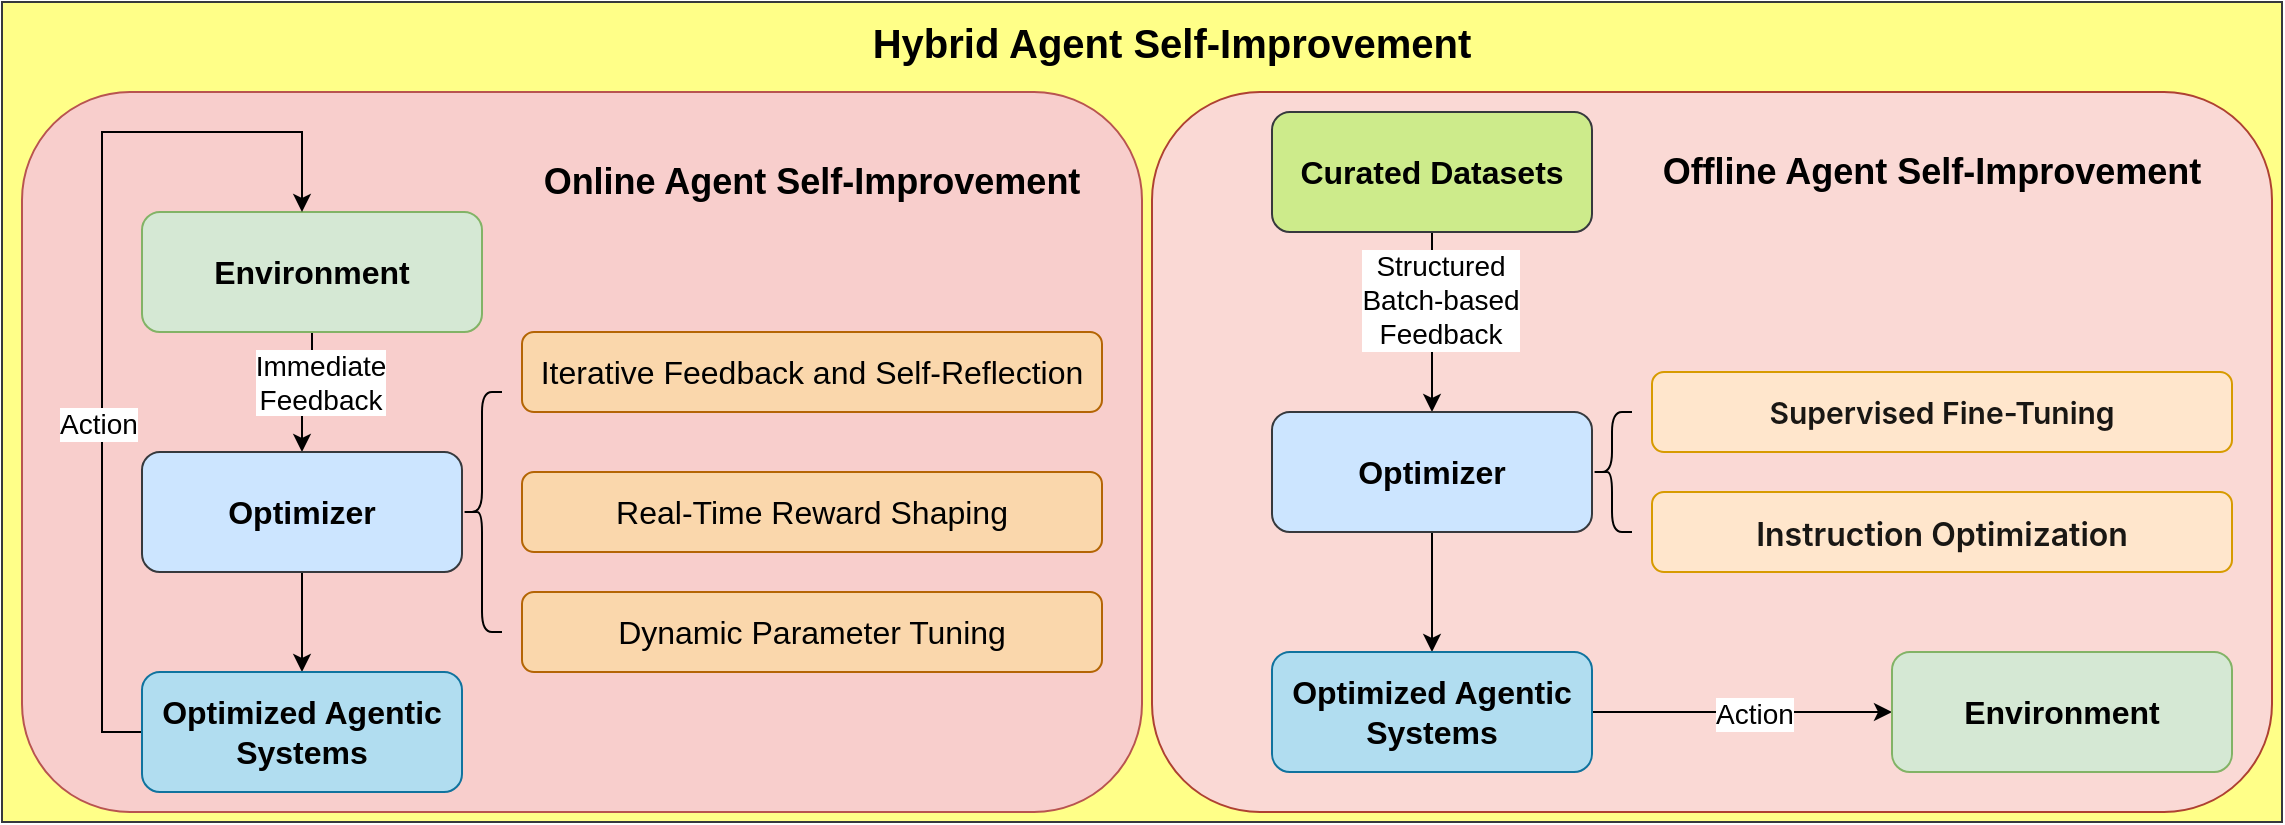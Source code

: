 <mxfile version="26.2.12">
  <diagram name="第 1 页" id="2U2U5Sxn9VDsItHnNJPD">
    <mxGraphModel dx="1300" dy="755" grid="1" gridSize="10" guides="1" tooltips="1" connect="1" arrows="1" fold="1" page="1" pageScale="1" pageWidth="2339" pageHeight="3300" math="0" shadow="0">
      <root>
        <mxCell id="0" />
        <mxCell id="1" parent="0" />
        <mxCell id="G4OmKr7_ZskJaEu8Mqmr-35" value="" style="rounded=0;whiteSpace=wrap;html=1;fillColor=#ffff88;strokeColor=#36393d;" vertex="1" parent="1">
          <mxGeometry x="260" y="105" width="1140" height="410" as="geometry" />
        </mxCell>
        <mxCell id="G4OmKr7_ZskJaEu8Mqmr-32" value="" style="rounded=1;whiteSpace=wrap;html=1;fillColor=#fad9d5;strokeColor=#ae4132;" vertex="1" parent="1">
          <mxGeometry x="835" y="150" width="560" height="360" as="geometry" />
        </mxCell>
        <mxCell id="G4OmKr7_ZskJaEu8Mqmr-31" value="" style="rounded=1;whiteSpace=wrap;html=1;fillColor=#f8cecc;strokeColor=#b85450;" vertex="1" parent="1">
          <mxGeometry x="270" y="150" width="560" height="360" as="geometry" />
        </mxCell>
        <mxCell id="G4OmKr7_ZskJaEu8Mqmr-3" value="" style="edgeStyle=orthogonalEdgeStyle;rounded=0;orthogonalLoop=1;jettySize=auto;html=1;" edge="1" parent="1" source="G4OmKr7_ZskJaEu8Mqmr-1" target="G4OmKr7_ZskJaEu8Mqmr-2">
          <mxGeometry relative="1" as="geometry" />
        </mxCell>
        <mxCell id="G4OmKr7_ZskJaEu8Mqmr-13" value="&lt;font style=&quot;font-size: 14px;&quot;&gt;Immediate&lt;/font&gt;&lt;div&gt;&lt;font style=&quot;font-size: 14px;&quot;&gt;Feedback&lt;/font&gt;&lt;/div&gt;" style="edgeLabel;html=1;align=center;verticalAlign=middle;resizable=0;points=[];" vertex="1" connectable="0" parent="G4OmKr7_ZskJaEu8Mqmr-3">
          <mxGeometry x="-0.25" y="4" relative="1" as="geometry">
            <mxPoint as="offset" />
          </mxGeometry>
        </mxCell>
        <mxCell id="G4OmKr7_ZskJaEu8Mqmr-1" value="&lt;font style=&quot;font-size: 16px;&quot;&gt;&lt;b&gt;Environment&lt;/b&gt;&lt;/font&gt;" style="rounded=1;whiteSpace=wrap;html=1;fillColor=#d5e8d4;strokeColor=#82b366;" vertex="1" parent="1">
          <mxGeometry x="330" y="210" width="170" height="60" as="geometry" />
        </mxCell>
        <mxCell id="G4OmKr7_ZskJaEu8Mqmr-5" value="" style="edgeStyle=orthogonalEdgeStyle;rounded=0;orthogonalLoop=1;jettySize=auto;html=1;" edge="1" parent="1" source="G4OmKr7_ZskJaEu8Mqmr-2" target="G4OmKr7_ZskJaEu8Mqmr-4">
          <mxGeometry relative="1" as="geometry" />
        </mxCell>
        <mxCell id="G4OmKr7_ZskJaEu8Mqmr-2" value="&lt;font style=&quot;font-size: 16px;&quot;&gt;&lt;b&gt;Optimizer&lt;/b&gt;&lt;/font&gt;" style="rounded=1;whiteSpace=wrap;html=1;fillColor=#cce5ff;strokeColor=#36393d;" vertex="1" parent="1">
          <mxGeometry x="330" y="330" width="160" height="60" as="geometry" />
        </mxCell>
        <mxCell id="G4OmKr7_ZskJaEu8Mqmr-12" value="" style="edgeStyle=orthogonalEdgeStyle;rounded=0;orthogonalLoop=1;jettySize=auto;html=1;" edge="1" parent="1">
          <mxGeometry relative="1" as="geometry">
            <mxPoint x="340" y="470" as="sourcePoint" />
            <mxPoint x="410" y="210" as="targetPoint" />
            <Array as="points">
              <mxPoint x="310" y="470" />
              <mxPoint x="310" y="170" />
              <mxPoint x="410" y="170" />
            </Array>
          </mxGeometry>
        </mxCell>
        <mxCell id="G4OmKr7_ZskJaEu8Mqmr-14" value="&lt;font style=&quot;font-size: 14px;&quot;&gt;Action&lt;/font&gt;" style="edgeLabel;html=1;align=center;verticalAlign=middle;resizable=0;points=[];" vertex="1" connectable="0" parent="G4OmKr7_ZskJaEu8Mqmr-12">
          <mxGeometry x="-0.217" y="2" relative="1" as="geometry">
            <mxPoint as="offset" />
          </mxGeometry>
        </mxCell>
        <mxCell id="G4OmKr7_ZskJaEu8Mqmr-4" value="&lt;font style=&quot;font-size: 16px;&quot;&gt;&lt;b&gt;Optimized Agentic&lt;/b&gt;&lt;/font&gt;&lt;div&gt;&lt;font style=&quot;font-size: 16px;&quot;&gt;&lt;b&gt;Systems&lt;/b&gt;&lt;/font&gt;&lt;/div&gt;" style="rounded=1;whiteSpace=wrap;html=1;fillColor=#b1ddf0;strokeColor=#10739e;" vertex="1" parent="1">
          <mxGeometry x="330" y="440" width="160" height="60" as="geometry" />
        </mxCell>
        <mxCell id="G4OmKr7_ZskJaEu8Mqmr-6" value="" style="shape=curlyBracket;whiteSpace=wrap;html=1;rounded=1;labelPosition=left;verticalLabelPosition=middle;align=right;verticalAlign=middle;" vertex="1" parent="1">
          <mxGeometry x="490" y="300" width="20" height="120" as="geometry" />
        </mxCell>
        <mxCell id="G4OmKr7_ZskJaEu8Mqmr-7" value="&lt;p style=&quot;margin: 0px; font-variant-numeric: normal; font-variant-east-asian: normal; font-variant-alternates: normal; font-size-adjust: none; font-kerning: auto; font-optical-sizing: auto; font-feature-settings: normal; font-variation-settings: normal; font-variant-position: normal; font-variant-emoji: normal; font-stretch: normal; line-height: normal; text-align: start;&quot; class=&quot;p1&quot;&gt;&lt;font style=&quot;font-size: 16px;&quot;&gt;Iterative Feedback and Self-Reflection&lt;/font&gt;&lt;/p&gt;" style="rounded=1;whiteSpace=wrap;html=1;fillColor=#fad7ac;strokeColor=#b46504;" vertex="1" parent="1">
          <mxGeometry x="520" y="270" width="290" height="40" as="geometry" />
        </mxCell>
        <mxCell id="G4OmKr7_ZskJaEu8Mqmr-9" value="&lt;p style=&quot;margin: 0px; font-variant-numeric: normal; font-variant-east-asian: normal; font-variant-alternates: normal; font-size-adjust: none; font-kerning: auto; font-optical-sizing: auto; font-feature-settings: normal; font-variation-settings: normal; font-variant-position: normal; font-variant-emoji: normal; font-stretch: normal; line-height: normal; text-align: start;&quot; class=&quot;p1&quot;&gt;&lt;font style=&quot;font-size: 16px;&quot;&gt;Real-Time Reward Shaping&lt;/font&gt;&lt;/p&gt;" style="rounded=1;whiteSpace=wrap;html=1;fillColor=#fad7ac;strokeColor=#b46504;" vertex="1" parent="1">
          <mxGeometry x="520" y="340" width="290" height="40" as="geometry" />
        </mxCell>
        <mxCell id="G4OmKr7_ZskJaEu8Mqmr-10" value="&lt;p style=&quot;margin: 0px; font-variant-numeric: normal; font-variant-east-asian: normal; font-variant-alternates: normal; font-size-adjust: none; font-kerning: auto; font-optical-sizing: auto; font-feature-settings: normal; font-variation-settings: normal; font-variant-position: normal; font-variant-emoji: normal; font-stretch: normal; line-height: normal; text-align: start;&quot; class=&quot;p1&quot;&gt;&lt;font style=&quot;font-size: 16px;&quot;&gt;Dynamic Parameter Tuning&lt;/font&gt;&lt;/p&gt;" style="rounded=1;whiteSpace=wrap;html=1;fillColor=#fad7ac;strokeColor=#b46504;" vertex="1" parent="1">
          <mxGeometry x="520" y="400" width="290" height="40" as="geometry" />
        </mxCell>
        <mxCell id="G4OmKr7_ZskJaEu8Mqmr-15" value="" style="edgeStyle=orthogonalEdgeStyle;rounded=0;orthogonalLoop=1;jettySize=auto;html=1;" edge="1" parent="1" source="G4OmKr7_ZskJaEu8Mqmr-17" target="G4OmKr7_ZskJaEu8Mqmr-19">
          <mxGeometry relative="1" as="geometry" />
        </mxCell>
        <mxCell id="G4OmKr7_ZskJaEu8Mqmr-16" value="&lt;span style=&quot;font-size: 14px;&quot;&gt;Structured&lt;/span&gt;&lt;div&gt;&lt;span style=&quot;font-size: 14px;&quot;&gt;Batch-based&lt;/span&gt;&lt;/div&gt;&lt;div&gt;&lt;span style=&quot;font-size: 14px;&quot;&gt;Feedback&lt;/span&gt;&lt;/div&gt;" style="edgeLabel;html=1;align=center;verticalAlign=middle;resizable=0;points=[];" vertex="1" connectable="0" parent="G4OmKr7_ZskJaEu8Mqmr-15">
          <mxGeometry x="-0.25" y="4" relative="1" as="geometry">
            <mxPoint as="offset" />
          </mxGeometry>
        </mxCell>
        <mxCell id="G4OmKr7_ZskJaEu8Mqmr-17" value="&lt;font style=&quot;font-size: 16px;&quot;&gt;&lt;b&gt;Curated Datasets&lt;/b&gt;&lt;/font&gt;" style="rounded=1;whiteSpace=wrap;html=1;fillColor=#cdeb8b;strokeColor=#36393d;" vertex="1" parent="1">
          <mxGeometry x="895" y="160" width="160" height="60" as="geometry" />
        </mxCell>
        <mxCell id="G4OmKr7_ZskJaEu8Mqmr-18" value="" style="edgeStyle=orthogonalEdgeStyle;rounded=0;orthogonalLoop=1;jettySize=auto;html=1;" edge="1" parent="1" source="G4OmKr7_ZskJaEu8Mqmr-19" target="G4OmKr7_ZskJaEu8Mqmr-22">
          <mxGeometry relative="1" as="geometry" />
        </mxCell>
        <mxCell id="G4OmKr7_ZskJaEu8Mqmr-19" value="&lt;font style=&quot;font-size: 16px;&quot;&gt;&lt;b&gt;Optimizer&lt;/b&gt;&lt;/font&gt;" style="rounded=1;whiteSpace=wrap;html=1;fillColor=#cce5ff;strokeColor=#36393d;" vertex="1" parent="1">
          <mxGeometry x="895" y="310" width="160" height="60" as="geometry" />
        </mxCell>
        <mxCell id="G4OmKr7_ZskJaEu8Mqmr-29" value="" style="edgeStyle=orthogonalEdgeStyle;rounded=0;orthogonalLoop=1;jettySize=auto;html=1;" edge="1" parent="1" source="G4OmKr7_ZskJaEu8Mqmr-22">
          <mxGeometry relative="1" as="geometry">
            <mxPoint x="1205" y="460" as="targetPoint" />
          </mxGeometry>
        </mxCell>
        <mxCell id="G4OmKr7_ZskJaEu8Mqmr-30" value="&lt;font style=&quot;font-size: 14px;&quot;&gt;Action&lt;/font&gt;" style="edgeLabel;html=1;align=center;verticalAlign=middle;resizable=0;points=[];" vertex="1" connectable="0" parent="G4OmKr7_ZskJaEu8Mqmr-29">
          <mxGeometry x="0.336" relative="1" as="geometry">
            <mxPoint x="-19" as="offset" />
          </mxGeometry>
        </mxCell>
        <mxCell id="G4OmKr7_ZskJaEu8Mqmr-22" value="&lt;font style=&quot;font-size: 16px;&quot;&gt;&lt;b&gt;Optimized Agentic&lt;/b&gt;&lt;/font&gt;&lt;div&gt;&lt;font style=&quot;font-size: 16px;&quot;&gt;&lt;b&gt;Systems&lt;/b&gt;&lt;/font&gt;&lt;/div&gt;" style="rounded=1;whiteSpace=wrap;html=1;fillColor=#b1ddf0;strokeColor=#10739e;" vertex="1" parent="1">
          <mxGeometry x="895" y="430" width="160" height="60" as="geometry" />
        </mxCell>
        <mxCell id="G4OmKr7_ZskJaEu8Mqmr-23" value="" style="shape=curlyBracket;whiteSpace=wrap;html=1;rounded=1;labelPosition=left;verticalLabelPosition=middle;align=right;verticalAlign=middle;" vertex="1" parent="1">
          <mxGeometry x="1055" y="310" width="20" height="60" as="geometry" />
        </mxCell>
        <mxCell id="G4OmKr7_ZskJaEu8Mqmr-24" value="&lt;p style=&quot;margin: 0px; font-variant-numeric: normal; font-variant-east-asian: normal; font-variant-alternates: normal; font-size-adjust: none; font-kerning: auto; font-optical-sizing: auto; font-feature-settings: normal; font-variation-settings: normal; font-variant-position: normal; font-variant-emoji: normal; font-stretch: normal; line-height: normal; text-align: start;&quot; class=&quot;p1&quot;&gt;&lt;span style=&quot;margin: 0px; padding: 0px; border: 0px; font-weight: 600; font-size: 15px; line-height: inherit; font-family: &amp;quot;PingFang SC&amp;quot;, -apple-system, BlinkMacSystemFont, &amp;quot;Segoe UI&amp;quot;, Roboto, Ubuntu, &amp;quot;Helvetica Neue&amp;quot;, Helvetica, Arial, &amp;quot;Hiragino Sans GB&amp;quot;, &amp;quot;Microsoft YaHei UI&amp;quot;, &amp;quot;Microsoft YaHei&amp;quot;, &amp;quot;Source Han Sans CN&amp;quot;, sans-serif; font-size-adjust: inherit; font-kerning: inherit; font-variant-alternates: inherit; font-variant-ligatures: inherit; font-variant-numeric: inherit; font-variant-east-asian: inherit; font-variant-position: inherit; font-variant-emoji: inherit; font-feature-settings: inherit; font-optical-sizing: inherit; font-variation-settings: inherit; vertical-align: baseline; caret-color: rgba(0, 0, 0, 0.9); color: rgba(0, 0, 0, 0.9);&quot;&gt;Supervised Fine-Tuning&lt;/span&gt;&lt;/p&gt;" style="rounded=1;whiteSpace=wrap;html=1;fillColor=#ffe6cc;strokeColor=#d79b00;" vertex="1" parent="1">
          <mxGeometry x="1085" y="290" width="290" height="40" as="geometry" />
        </mxCell>
        <mxCell id="G4OmKr7_ZskJaEu8Mqmr-26" value="&lt;p style=&quot;margin: 0px; font-variant-numeric: normal; font-variant-east-asian: normal; font-variant-alternates: normal; font-size-adjust: none; font-kerning: auto; font-optical-sizing: auto; font-feature-settings: normal; font-variation-settings: normal; font-variant-position: normal; font-variant-emoji: normal; font-stretch: normal; line-height: normal; text-align: start;&quot; class=&quot;p1&quot;&gt;&lt;span style=&quot;margin: 0px; padding: 0px; border: 0px; font-weight: 600; line-height: inherit; font-family: &amp;quot;PingFang SC&amp;quot;, -apple-system, BlinkMacSystemFont, &amp;quot;Segoe UI&amp;quot;, Roboto, Ubuntu, &amp;quot;Helvetica Neue&amp;quot;, Helvetica, Arial, &amp;quot;Hiragino Sans GB&amp;quot;, &amp;quot;Microsoft YaHei UI&amp;quot;, &amp;quot;Microsoft YaHei&amp;quot;, &amp;quot;Source Han Sans CN&amp;quot;, sans-serif; font-size-adjust: inherit; font-kerning: inherit; font-variant-alternates: inherit; font-variant-ligatures: inherit; font-variant-numeric: inherit; font-variant-east-asian: inherit; font-variant-position: inherit; font-variant-emoji: inherit; font-feature-settings: inherit; font-optical-sizing: inherit; font-variation-settings: inherit; vertical-align: baseline; caret-color: rgba(0, 0, 0, 0.9); color: rgba(0, 0, 0, 0.9);&quot;&gt;&lt;font style=&quot;font-size: 16px;&quot;&gt;Instruction Optimization&lt;/font&gt;&lt;/span&gt;&lt;/p&gt;" style="rounded=1;whiteSpace=wrap;html=1;fillColor=#ffe6cc;strokeColor=#d79b00;" vertex="1" parent="1">
          <mxGeometry x="1085" y="350" width="290" height="40" as="geometry" />
        </mxCell>
        <mxCell id="G4OmKr7_ZskJaEu8Mqmr-27" value="&lt;font style=&quot;font-size: 16px;&quot;&gt;&lt;b&gt;Environment&lt;/b&gt;&lt;/font&gt;" style="rounded=1;whiteSpace=wrap;html=1;fillColor=#d5e8d4;strokeColor=#82b366;" vertex="1" parent="1">
          <mxGeometry x="1205" y="430" width="170" height="60" as="geometry" />
        </mxCell>
        <mxCell id="G4OmKr7_ZskJaEu8Mqmr-33" value="&lt;font style=&quot;font-size: 18px;&quot;&gt;&lt;b&gt;Online Agent Self-Improvement&lt;/b&gt;&lt;/font&gt;" style="text;html=1;align=center;verticalAlign=middle;whiteSpace=wrap;rounded=0;" vertex="1" parent="1">
          <mxGeometry x="500" y="180" width="330" height="30" as="geometry" />
        </mxCell>
        <mxCell id="G4OmKr7_ZskJaEu8Mqmr-34" value="&lt;font style=&quot;font-size: 18px;&quot;&gt;&lt;b&gt;Offline Agent Self-Improvement&lt;/b&gt;&lt;/font&gt;" style="text;html=1;align=center;verticalAlign=middle;whiteSpace=wrap;rounded=0;" vertex="1" parent="1">
          <mxGeometry x="1065" y="175" width="320" height="30" as="geometry" />
        </mxCell>
        <mxCell id="G4OmKr7_ZskJaEu8Mqmr-36" value="&lt;font style=&quot;font-size: 20px;&quot;&gt;&lt;b&gt;Hybrid Agent Self-Improvement&lt;/b&gt;&lt;/font&gt;" style="text;html=1;align=center;verticalAlign=middle;whiteSpace=wrap;rounded=0;" vertex="1" parent="1">
          <mxGeometry x="680" y="110" width="330" height="30" as="geometry" />
        </mxCell>
      </root>
    </mxGraphModel>
  </diagram>
</mxfile>
